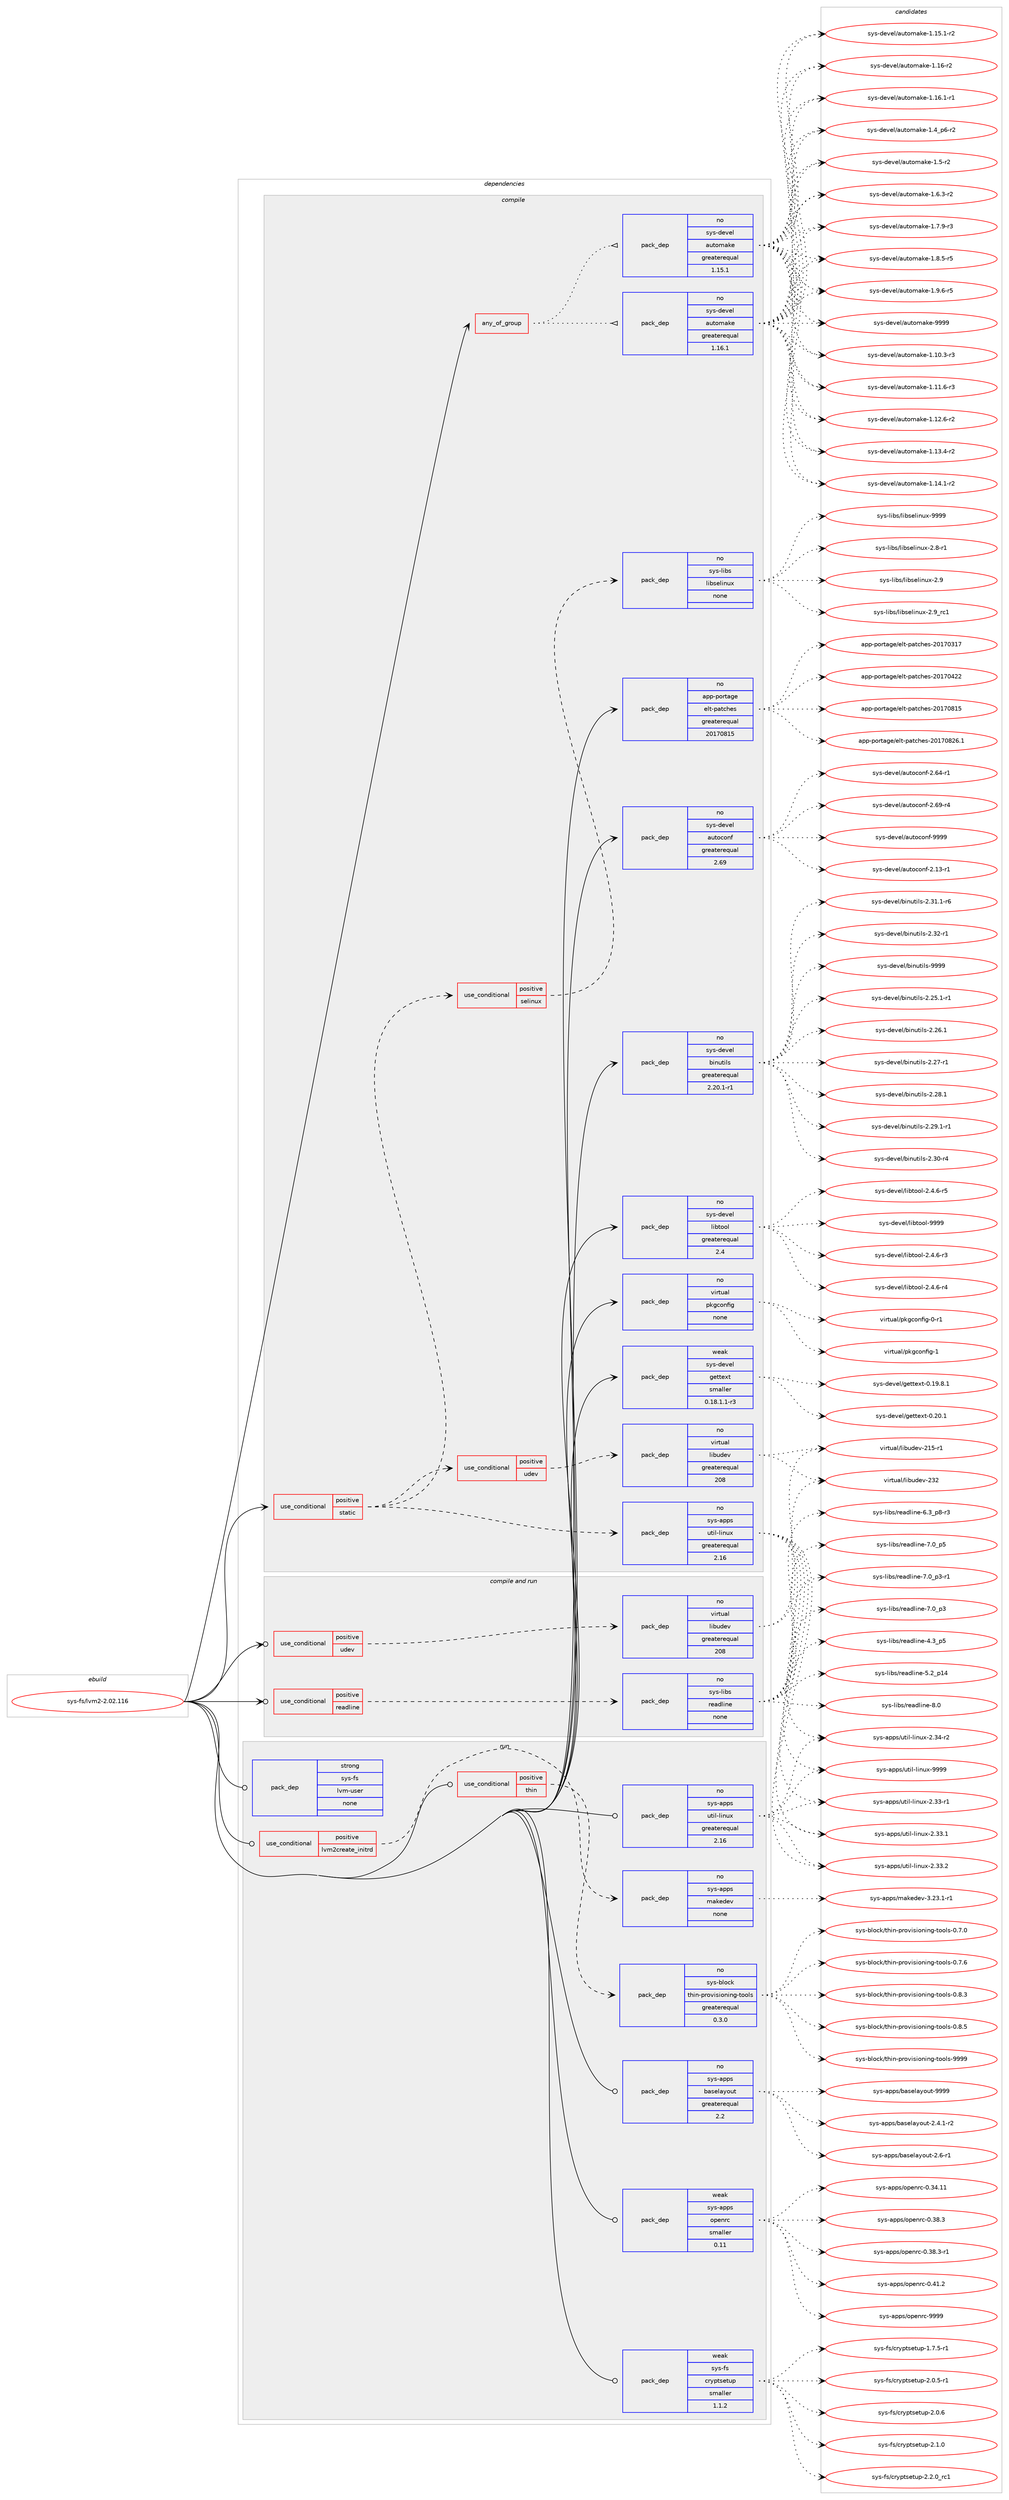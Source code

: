 digraph prolog {

# *************
# Graph options
# *************

newrank=true;
concentrate=true;
compound=true;
graph [rankdir=LR,fontname=Helvetica,fontsize=10,ranksep=1.5];#, ranksep=2.5, nodesep=0.2];
edge  [arrowhead=vee];
node  [fontname=Helvetica,fontsize=10];

# **********
# The ebuild
# **********

subgraph cluster_leftcol {
color=gray;
rank=same;
label=<<i>ebuild</i>>;
id [label="sys-fs/lvm2-2.02.116", color=red, width=4, href="../sys-fs/lvm2-2.02.116.svg"];
}

# ****************
# The dependencies
# ****************

subgraph cluster_midcol {
color=gray;
label=<<i>dependencies</i>>;
subgraph cluster_compile {
fillcolor="#eeeeee";
style=filled;
label=<<i>compile</i>>;
subgraph any15 {
dependency1020 [label=<<TABLE BORDER="0" CELLBORDER="1" CELLSPACING="0" CELLPADDING="4"><TR><TD CELLPADDING="10">any_of_group</TD></TR></TABLE>>, shape=none, color=red];subgraph pack780 {
dependency1021 [label=<<TABLE BORDER="0" CELLBORDER="1" CELLSPACING="0" CELLPADDING="4" WIDTH="220"><TR><TD ROWSPAN="6" CELLPADDING="30">pack_dep</TD></TR><TR><TD WIDTH="110">no</TD></TR><TR><TD>sys-devel</TD></TR><TR><TD>automake</TD></TR><TR><TD>greaterequal</TD></TR><TR><TD>1.16.1</TD></TR></TABLE>>, shape=none, color=blue];
}
dependency1020:e -> dependency1021:w [weight=20,style="dotted",arrowhead="oinv"];
subgraph pack781 {
dependency1022 [label=<<TABLE BORDER="0" CELLBORDER="1" CELLSPACING="0" CELLPADDING="4" WIDTH="220"><TR><TD ROWSPAN="6" CELLPADDING="30">pack_dep</TD></TR><TR><TD WIDTH="110">no</TD></TR><TR><TD>sys-devel</TD></TR><TR><TD>automake</TD></TR><TR><TD>greaterequal</TD></TR><TR><TD>1.15.1</TD></TR></TABLE>>, shape=none, color=blue];
}
dependency1020:e -> dependency1022:w [weight=20,style="dotted",arrowhead="oinv"];
}
id:e -> dependency1020:w [weight=20,style="solid",arrowhead="vee"];
subgraph cond226 {
dependency1023 [label=<<TABLE BORDER="0" CELLBORDER="1" CELLSPACING="0" CELLPADDING="4"><TR><TD ROWSPAN="3" CELLPADDING="10">use_conditional</TD></TR><TR><TD>positive</TD></TR><TR><TD>static</TD></TR></TABLE>>, shape=none, color=red];
subgraph cond227 {
dependency1024 [label=<<TABLE BORDER="0" CELLBORDER="1" CELLSPACING="0" CELLPADDING="4"><TR><TD ROWSPAN="3" CELLPADDING="10">use_conditional</TD></TR><TR><TD>positive</TD></TR><TR><TD>selinux</TD></TR></TABLE>>, shape=none, color=red];
subgraph pack782 {
dependency1025 [label=<<TABLE BORDER="0" CELLBORDER="1" CELLSPACING="0" CELLPADDING="4" WIDTH="220"><TR><TD ROWSPAN="6" CELLPADDING="30">pack_dep</TD></TR><TR><TD WIDTH="110">no</TD></TR><TR><TD>sys-libs</TD></TR><TR><TD>libselinux</TD></TR><TR><TD>none</TD></TR><TR><TD></TD></TR></TABLE>>, shape=none, color=blue];
}
dependency1024:e -> dependency1025:w [weight=20,style="dashed",arrowhead="vee"];
}
dependency1023:e -> dependency1024:w [weight=20,style="dashed",arrowhead="vee"];
subgraph cond228 {
dependency1026 [label=<<TABLE BORDER="0" CELLBORDER="1" CELLSPACING="0" CELLPADDING="4"><TR><TD ROWSPAN="3" CELLPADDING="10">use_conditional</TD></TR><TR><TD>positive</TD></TR><TR><TD>udev</TD></TR></TABLE>>, shape=none, color=red];
subgraph pack783 {
dependency1027 [label=<<TABLE BORDER="0" CELLBORDER="1" CELLSPACING="0" CELLPADDING="4" WIDTH="220"><TR><TD ROWSPAN="6" CELLPADDING="30">pack_dep</TD></TR><TR><TD WIDTH="110">no</TD></TR><TR><TD>virtual</TD></TR><TR><TD>libudev</TD></TR><TR><TD>greaterequal</TD></TR><TR><TD>208</TD></TR></TABLE>>, shape=none, color=blue];
}
dependency1026:e -> dependency1027:w [weight=20,style="dashed",arrowhead="vee"];
}
dependency1023:e -> dependency1026:w [weight=20,style="dashed",arrowhead="vee"];
subgraph pack784 {
dependency1028 [label=<<TABLE BORDER="0" CELLBORDER="1" CELLSPACING="0" CELLPADDING="4" WIDTH="220"><TR><TD ROWSPAN="6" CELLPADDING="30">pack_dep</TD></TR><TR><TD WIDTH="110">no</TD></TR><TR><TD>sys-apps</TD></TR><TR><TD>util-linux</TD></TR><TR><TD>greaterequal</TD></TR><TR><TD>2.16</TD></TR></TABLE>>, shape=none, color=blue];
}
dependency1023:e -> dependency1028:w [weight=20,style="dashed",arrowhead="vee"];
}
id:e -> dependency1023:w [weight=20,style="solid",arrowhead="vee"];
subgraph pack785 {
dependency1029 [label=<<TABLE BORDER="0" CELLBORDER="1" CELLSPACING="0" CELLPADDING="4" WIDTH="220"><TR><TD ROWSPAN="6" CELLPADDING="30">pack_dep</TD></TR><TR><TD WIDTH="110">no</TD></TR><TR><TD>app-portage</TD></TR><TR><TD>elt-patches</TD></TR><TR><TD>greaterequal</TD></TR><TR><TD>20170815</TD></TR></TABLE>>, shape=none, color=blue];
}
id:e -> dependency1029:w [weight=20,style="solid",arrowhead="vee"];
subgraph pack786 {
dependency1030 [label=<<TABLE BORDER="0" CELLBORDER="1" CELLSPACING="0" CELLPADDING="4" WIDTH="220"><TR><TD ROWSPAN="6" CELLPADDING="30">pack_dep</TD></TR><TR><TD WIDTH="110">no</TD></TR><TR><TD>sys-devel</TD></TR><TR><TD>autoconf</TD></TR><TR><TD>greaterequal</TD></TR><TR><TD>2.69</TD></TR></TABLE>>, shape=none, color=blue];
}
id:e -> dependency1030:w [weight=20,style="solid",arrowhead="vee"];
subgraph pack787 {
dependency1031 [label=<<TABLE BORDER="0" CELLBORDER="1" CELLSPACING="0" CELLPADDING="4" WIDTH="220"><TR><TD ROWSPAN="6" CELLPADDING="30">pack_dep</TD></TR><TR><TD WIDTH="110">no</TD></TR><TR><TD>sys-devel</TD></TR><TR><TD>binutils</TD></TR><TR><TD>greaterequal</TD></TR><TR><TD>2.20.1-r1</TD></TR></TABLE>>, shape=none, color=blue];
}
id:e -> dependency1031:w [weight=20,style="solid",arrowhead="vee"];
subgraph pack788 {
dependency1032 [label=<<TABLE BORDER="0" CELLBORDER="1" CELLSPACING="0" CELLPADDING="4" WIDTH="220"><TR><TD ROWSPAN="6" CELLPADDING="30">pack_dep</TD></TR><TR><TD WIDTH="110">no</TD></TR><TR><TD>sys-devel</TD></TR><TR><TD>libtool</TD></TR><TR><TD>greaterequal</TD></TR><TR><TD>2.4</TD></TR></TABLE>>, shape=none, color=blue];
}
id:e -> dependency1032:w [weight=20,style="solid",arrowhead="vee"];
subgraph pack789 {
dependency1033 [label=<<TABLE BORDER="0" CELLBORDER="1" CELLSPACING="0" CELLPADDING="4" WIDTH="220"><TR><TD ROWSPAN="6" CELLPADDING="30">pack_dep</TD></TR><TR><TD WIDTH="110">no</TD></TR><TR><TD>virtual</TD></TR><TR><TD>pkgconfig</TD></TR><TR><TD>none</TD></TR><TR><TD></TD></TR></TABLE>>, shape=none, color=blue];
}
id:e -> dependency1033:w [weight=20,style="solid",arrowhead="vee"];
subgraph pack790 {
dependency1034 [label=<<TABLE BORDER="0" CELLBORDER="1" CELLSPACING="0" CELLPADDING="4" WIDTH="220"><TR><TD ROWSPAN="6" CELLPADDING="30">pack_dep</TD></TR><TR><TD WIDTH="110">weak</TD></TR><TR><TD>sys-devel</TD></TR><TR><TD>gettext</TD></TR><TR><TD>smaller</TD></TR><TR><TD>0.18.1.1-r3</TD></TR></TABLE>>, shape=none, color=blue];
}
id:e -> dependency1034:w [weight=20,style="solid",arrowhead="vee"];
}
subgraph cluster_compileandrun {
fillcolor="#eeeeee";
style=filled;
label=<<i>compile and run</i>>;
subgraph cond229 {
dependency1035 [label=<<TABLE BORDER="0" CELLBORDER="1" CELLSPACING="0" CELLPADDING="4"><TR><TD ROWSPAN="3" CELLPADDING="10">use_conditional</TD></TR><TR><TD>positive</TD></TR><TR><TD>readline</TD></TR></TABLE>>, shape=none, color=red];
subgraph pack791 {
dependency1036 [label=<<TABLE BORDER="0" CELLBORDER="1" CELLSPACING="0" CELLPADDING="4" WIDTH="220"><TR><TD ROWSPAN="6" CELLPADDING="30">pack_dep</TD></TR><TR><TD WIDTH="110">no</TD></TR><TR><TD>sys-libs</TD></TR><TR><TD>readline</TD></TR><TR><TD>none</TD></TR><TR><TD></TD></TR></TABLE>>, shape=none, color=blue];
}
dependency1035:e -> dependency1036:w [weight=20,style="dashed",arrowhead="vee"];
}
id:e -> dependency1035:w [weight=20,style="solid",arrowhead="odotvee"];
subgraph cond230 {
dependency1037 [label=<<TABLE BORDER="0" CELLBORDER="1" CELLSPACING="0" CELLPADDING="4"><TR><TD ROWSPAN="3" CELLPADDING="10">use_conditional</TD></TR><TR><TD>positive</TD></TR><TR><TD>udev</TD></TR></TABLE>>, shape=none, color=red];
subgraph pack792 {
dependency1038 [label=<<TABLE BORDER="0" CELLBORDER="1" CELLSPACING="0" CELLPADDING="4" WIDTH="220"><TR><TD ROWSPAN="6" CELLPADDING="30">pack_dep</TD></TR><TR><TD WIDTH="110">no</TD></TR><TR><TD>virtual</TD></TR><TR><TD>libudev</TD></TR><TR><TD>greaterequal</TD></TR><TR><TD>208</TD></TR></TABLE>>, shape=none, color=blue];
}
dependency1037:e -> dependency1038:w [weight=20,style="dashed",arrowhead="vee"];
}
id:e -> dependency1037:w [weight=20,style="solid",arrowhead="odotvee"];
}
subgraph cluster_run {
fillcolor="#eeeeee";
style=filled;
label=<<i>run</i>>;
subgraph cond231 {
dependency1039 [label=<<TABLE BORDER="0" CELLBORDER="1" CELLSPACING="0" CELLPADDING="4"><TR><TD ROWSPAN="3" CELLPADDING="10">use_conditional</TD></TR><TR><TD>positive</TD></TR><TR><TD>lvm2create_initrd</TD></TR></TABLE>>, shape=none, color=red];
subgraph pack793 {
dependency1040 [label=<<TABLE BORDER="0" CELLBORDER="1" CELLSPACING="0" CELLPADDING="4" WIDTH="220"><TR><TD ROWSPAN="6" CELLPADDING="30">pack_dep</TD></TR><TR><TD WIDTH="110">no</TD></TR><TR><TD>sys-apps</TD></TR><TR><TD>makedev</TD></TR><TR><TD>none</TD></TR><TR><TD></TD></TR></TABLE>>, shape=none, color=blue];
}
dependency1039:e -> dependency1040:w [weight=20,style="dashed",arrowhead="vee"];
}
id:e -> dependency1039:w [weight=20,style="solid",arrowhead="odot"];
subgraph cond232 {
dependency1041 [label=<<TABLE BORDER="0" CELLBORDER="1" CELLSPACING="0" CELLPADDING="4"><TR><TD ROWSPAN="3" CELLPADDING="10">use_conditional</TD></TR><TR><TD>positive</TD></TR><TR><TD>thin</TD></TR></TABLE>>, shape=none, color=red];
subgraph pack794 {
dependency1042 [label=<<TABLE BORDER="0" CELLBORDER="1" CELLSPACING="0" CELLPADDING="4" WIDTH="220"><TR><TD ROWSPAN="6" CELLPADDING="30">pack_dep</TD></TR><TR><TD WIDTH="110">no</TD></TR><TR><TD>sys-block</TD></TR><TR><TD>thin-provisioning-tools</TD></TR><TR><TD>greaterequal</TD></TR><TR><TD>0.3.0</TD></TR></TABLE>>, shape=none, color=blue];
}
dependency1041:e -> dependency1042:w [weight=20,style="dashed",arrowhead="vee"];
}
id:e -> dependency1041:w [weight=20,style="solid",arrowhead="odot"];
subgraph pack795 {
dependency1043 [label=<<TABLE BORDER="0" CELLBORDER="1" CELLSPACING="0" CELLPADDING="4" WIDTH="220"><TR><TD ROWSPAN="6" CELLPADDING="30">pack_dep</TD></TR><TR><TD WIDTH="110">no</TD></TR><TR><TD>sys-apps</TD></TR><TR><TD>baselayout</TD></TR><TR><TD>greaterequal</TD></TR><TR><TD>2.2</TD></TR></TABLE>>, shape=none, color=blue];
}
id:e -> dependency1043:w [weight=20,style="solid",arrowhead="odot"];
subgraph pack796 {
dependency1044 [label=<<TABLE BORDER="0" CELLBORDER="1" CELLSPACING="0" CELLPADDING="4" WIDTH="220"><TR><TD ROWSPAN="6" CELLPADDING="30">pack_dep</TD></TR><TR><TD WIDTH="110">no</TD></TR><TR><TD>sys-apps</TD></TR><TR><TD>util-linux</TD></TR><TR><TD>greaterequal</TD></TR><TR><TD>2.16</TD></TR></TABLE>>, shape=none, color=blue];
}
id:e -> dependency1044:w [weight=20,style="solid",arrowhead="odot"];
subgraph pack797 {
dependency1045 [label=<<TABLE BORDER="0" CELLBORDER="1" CELLSPACING="0" CELLPADDING="4" WIDTH="220"><TR><TD ROWSPAN="6" CELLPADDING="30">pack_dep</TD></TR><TR><TD WIDTH="110">strong</TD></TR><TR><TD>sys-fs</TD></TR><TR><TD>lvm-user</TD></TR><TR><TD>none</TD></TR><TR><TD></TD></TR></TABLE>>, shape=none, color=blue];
}
id:e -> dependency1045:w [weight=20,style="solid",arrowhead="odot"];
subgraph pack798 {
dependency1046 [label=<<TABLE BORDER="0" CELLBORDER="1" CELLSPACING="0" CELLPADDING="4" WIDTH="220"><TR><TD ROWSPAN="6" CELLPADDING="30">pack_dep</TD></TR><TR><TD WIDTH="110">weak</TD></TR><TR><TD>sys-apps</TD></TR><TR><TD>openrc</TD></TR><TR><TD>smaller</TD></TR><TR><TD>0.11</TD></TR></TABLE>>, shape=none, color=blue];
}
id:e -> dependency1046:w [weight=20,style="solid",arrowhead="odot"];
subgraph pack799 {
dependency1047 [label=<<TABLE BORDER="0" CELLBORDER="1" CELLSPACING="0" CELLPADDING="4" WIDTH="220"><TR><TD ROWSPAN="6" CELLPADDING="30">pack_dep</TD></TR><TR><TD WIDTH="110">weak</TD></TR><TR><TD>sys-fs</TD></TR><TR><TD>cryptsetup</TD></TR><TR><TD>smaller</TD></TR><TR><TD>1.1.2</TD></TR></TABLE>>, shape=none, color=blue];
}
id:e -> dependency1047:w [weight=20,style="solid",arrowhead="odot"];
}
}

# **************
# The candidates
# **************

subgraph cluster_choices {
rank=same;
color=gray;
label=<<i>candidates</i>>;

subgraph choice780 {
color=black;
nodesep=1;
choice11512111545100101118101108479711711611110997107101454946494846514511451 [label="sys-devel/automake-1.10.3-r3", color=red, width=4,href="../sys-devel/automake-1.10.3-r3.svg"];
choice11512111545100101118101108479711711611110997107101454946494946544511451 [label="sys-devel/automake-1.11.6-r3", color=red, width=4,href="../sys-devel/automake-1.11.6-r3.svg"];
choice11512111545100101118101108479711711611110997107101454946495046544511450 [label="sys-devel/automake-1.12.6-r2", color=red, width=4,href="../sys-devel/automake-1.12.6-r2.svg"];
choice11512111545100101118101108479711711611110997107101454946495146524511450 [label="sys-devel/automake-1.13.4-r2", color=red, width=4,href="../sys-devel/automake-1.13.4-r2.svg"];
choice11512111545100101118101108479711711611110997107101454946495246494511450 [label="sys-devel/automake-1.14.1-r2", color=red, width=4,href="../sys-devel/automake-1.14.1-r2.svg"];
choice11512111545100101118101108479711711611110997107101454946495346494511450 [label="sys-devel/automake-1.15.1-r2", color=red, width=4,href="../sys-devel/automake-1.15.1-r2.svg"];
choice1151211154510010111810110847971171161111099710710145494649544511450 [label="sys-devel/automake-1.16-r2", color=red, width=4,href="../sys-devel/automake-1.16-r2.svg"];
choice11512111545100101118101108479711711611110997107101454946495446494511449 [label="sys-devel/automake-1.16.1-r1", color=red, width=4,href="../sys-devel/automake-1.16.1-r1.svg"];
choice115121115451001011181011084797117116111109971071014549465295112544511450 [label="sys-devel/automake-1.4_p6-r2", color=red, width=4,href="../sys-devel/automake-1.4_p6-r2.svg"];
choice11512111545100101118101108479711711611110997107101454946534511450 [label="sys-devel/automake-1.5-r2", color=red, width=4,href="../sys-devel/automake-1.5-r2.svg"];
choice115121115451001011181011084797117116111109971071014549465446514511450 [label="sys-devel/automake-1.6.3-r2", color=red, width=4,href="../sys-devel/automake-1.6.3-r2.svg"];
choice115121115451001011181011084797117116111109971071014549465546574511451 [label="sys-devel/automake-1.7.9-r3", color=red, width=4,href="../sys-devel/automake-1.7.9-r3.svg"];
choice115121115451001011181011084797117116111109971071014549465646534511453 [label="sys-devel/automake-1.8.5-r5", color=red, width=4,href="../sys-devel/automake-1.8.5-r5.svg"];
choice115121115451001011181011084797117116111109971071014549465746544511453 [label="sys-devel/automake-1.9.6-r5", color=red, width=4,href="../sys-devel/automake-1.9.6-r5.svg"];
choice115121115451001011181011084797117116111109971071014557575757 [label="sys-devel/automake-9999", color=red, width=4,href="../sys-devel/automake-9999.svg"];
dependency1021:e -> choice11512111545100101118101108479711711611110997107101454946494846514511451:w [style=dotted,weight="100"];
dependency1021:e -> choice11512111545100101118101108479711711611110997107101454946494946544511451:w [style=dotted,weight="100"];
dependency1021:e -> choice11512111545100101118101108479711711611110997107101454946495046544511450:w [style=dotted,weight="100"];
dependency1021:e -> choice11512111545100101118101108479711711611110997107101454946495146524511450:w [style=dotted,weight="100"];
dependency1021:e -> choice11512111545100101118101108479711711611110997107101454946495246494511450:w [style=dotted,weight="100"];
dependency1021:e -> choice11512111545100101118101108479711711611110997107101454946495346494511450:w [style=dotted,weight="100"];
dependency1021:e -> choice1151211154510010111810110847971171161111099710710145494649544511450:w [style=dotted,weight="100"];
dependency1021:e -> choice11512111545100101118101108479711711611110997107101454946495446494511449:w [style=dotted,weight="100"];
dependency1021:e -> choice115121115451001011181011084797117116111109971071014549465295112544511450:w [style=dotted,weight="100"];
dependency1021:e -> choice11512111545100101118101108479711711611110997107101454946534511450:w [style=dotted,weight="100"];
dependency1021:e -> choice115121115451001011181011084797117116111109971071014549465446514511450:w [style=dotted,weight="100"];
dependency1021:e -> choice115121115451001011181011084797117116111109971071014549465546574511451:w [style=dotted,weight="100"];
dependency1021:e -> choice115121115451001011181011084797117116111109971071014549465646534511453:w [style=dotted,weight="100"];
dependency1021:e -> choice115121115451001011181011084797117116111109971071014549465746544511453:w [style=dotted,weight="100"];
dependency1021:e -> choice115121115451001011181011084797117116111109971071014557575757:w [style=dotted,weight="100"];
}
subgraph choice781 {
color=black;
nodesep=1;
choice11512111545100101118101108479711711611110997107101454946494846514511451 [label="sys-devel/automake-1.10.3-r3", color=red, width=4,href="../sys-devel/automake-1.10.3-r3.svg"];
choice11512111545100101118101108479711711611110997107101454946494946544511451 [label="sys-devel/automake-1.11.6-r3", color=red, width=4,href="../sys-devel/automake-1.11.6-r3.svg"];
choice11512111545100101118101108479711711611110997107101454946495046544511450 [label="sys-devel/automake-1.12.6-r2", color=red, width=4,href="../sys-devel/automake-1.12.6-r2.svg"];
choice11512111545100101118101108479711711611110997107101454946495146524511450 [label="sys-devel/automake-1.13.4-r2", color=red, width=4,href="../sys-devel/automake-1.13.4-r2.svg"];
choice11512111545100101118101108479711711611110997107101454946495246494511450 [label="sys-devel/automake-1.14.1-r2", color=red, width=4,href="../sys-devel/automake-1.14.1-r2.svg"];
choice11512111545100101118101108479711711611110997107101454946495346494511450 [label="sys-devel/automake-1.15.1-r2", color=red, width=4,href="../sys-devel/automake-1.15.1-r2.svg"];
choice1151211154510010111810110847971171161111099710710145494649544511450 [label="sys-devel/automake-1.16-r2", color=red, width=4,href="../sys-devel/automake-1.16-r2.svg"];
choice11512111545100101118101108479711711611110997107101454946495446494511449 [label="sys-devel/automake-1.16.1-r1", color=red, width=4,href="../sys-devel/automake-1.16.1-r1.svg"];
choice115121115451001011181011084797117116111109971071014549465295112544511450 [label="sys-devel/automake-1.4_p6-r2", color=red, width=4,href="../sys-devel/automake-1.4_p6-r2.svg"];
choice11512111545100101118101108479711711611110997107101454946534511450 [label="sys-devel/automake-1.5-r2", color=red, width=4,href="../sys-devel/automake-1.5-r2.svg"];
choice115121115451001011181011084797117116111109971071014549465446514511450 [label="sys-devel/automake-1.6.3-r2", color=red, width=4,href="../sys-devel/automake-1.6.3-r2.svg"];
choice115121115451001011181011084797117116111109971071014549465546574511451 [label="sys-devel/automake-1.7.9-r3", color=red, width=4,href="../sys-devel/automake-1.7.9-r3.svg"];
choice115121115451001011181011084797117116111109971071014549465646534511453 [label="sys-devel/automake-1.8.5-r5", color=red, width=4,href="../sys-devel/automake-1.8.5-r5.svg"];
choice115121115451001011181011084797117116111109971071014549465746544511453 [label="sys-devel/automake-1.9.6-r5", color=red, width=4,href="../sys-devel/automake-1.9.6-r5.svg"];
choice115121115451001011181011084797117116111109971071014557575757 [label="sys-devel/automake-9999", color=red, width=4,href="../sys-devel/automake-9999.svg"];
dependency1022:e -> choice11512111545100101118101108479711711611110997107101454946494846514511451:w [style=dotted,weight="100"];
dependency1022:e -> choice11512111545100101118101108479711711611110997107101454946494946544511451:w [style=dotted,weight="100"];
dependency1022:e -> choice11512111545100101118101108479711711611110997107101454946495046544511450:w [style=dotted,weight="100"];
dependency1022:e -> choice11512111545100101118101108479711711611110997107101454946495146524511450:w [style=dotted,weight="100"];
dependency1022:e -> choice11512111545100101118101108479711711611110997107101454946495246494511450:w [style=dotted,weight="100"];
dependency1022:e -> choice11512111545100101118101108479711711611110997107101454946495346494511450:w [style=dotted,weight="100"];
dependency1022:e -> choice1151211154510010111810110847971171161111099710710145494649544511450:w [style=dotted,weight="100"];
dependency1022:e -> choice11512111545100101118101108479711711611110997107101454946495446494511449:w [style=dotted,weight="100"];
dependency1022:e -> choice115121115451001011181011084797117116111109971071014549465295112544511450:w [style=dotted,weight="100"];
dependency1022:e -> choice11512111545100101118101108479711711611110997107101454946534511450:w [style=dotted,weight="100"];
dependency1022:e -> choice115121115451001011181011084797117116111109971071014549465446514511450:w [style=dotted,weight="100"];
dependency1022:e -> choice115121115451001011181011084797117116111109971071014549465546574511451:w [style=dotted,weight="100"];
dependency1022:e -> choice115121115451001011181011084797117116111109971071014549465646534511453:w [style=dotted,weight="100"];
dependency1022:e -> choice115121115451001011181011084797117116111109971071014549465746544511453:w [style=dotted,weight="100"];
dependency1022:e -> choice115121115451001011181011084797117116111109971071014557575757:w [style=dotted,weight="100"];
}
subgraph choice782 {
color=black;
nodesep=1;
choice11512111545108105981154710810598115101108105110117120455046564511449 [label="sys-libs/libselinux-2.8-r1", color=red, width=4,href="../sys-libs/libselinux-2.8-r1.svg"];
choice1151211154510810598115471081059811510110810511011712045504657 [label="sys-libs/libselinux-2.9", color=red, width=4,href="../sys-libs/libselinux-2.9.svg"];
choice1151211154510810598115471081059811510110810511011712045504657951149949 [label="sys-libs/libselinux-2.9_rc1", color=red, width=4,href="../sys-libs/libselinux-2.9_rc1.svg"];
choice115121115451081059811547108105981151011081051101171204557575757 [label="sys-libs/libselinux-9999", color=red, width=4,href="../sys-libs/libselinux-9999.svg"];
dependency1025:e -> choice11512111545108105981154710810598115101108105110117120455046564511449:w [style=dotted,weight="100"];
dependency1025:e -> choice1151211154510810598115471081059811510110810511011712045504657:w [style=dotted,weight="100"];
dependency1025:e -> choice1151211154510810598115471081059811510110810511011712045504657951149949:w [style=dotted,weight="100"];
dependency1025:e -> choice115121115451081059811547108105981151011081051101171204557575757:w [style=dotted,weight="100"];
}
subgraph choice783 {
color=black;
nodesep=1;
choice118105114116117971084710810598117100101118455049534511449 [label="virtual/libudev-215-r1", color=red, width=4,href="../virtual/libudev-215-r1.svg"];
choice11810511411611797108471081059811710010111845505150 [label="virtual/libudev-232", color=red, width=4,href="../virtual/libudev-232.svg"];
dependency1027:e -> choice118105114116117971084710810598117100101118455049534511449:w [style=dotted,weight="100"];
dependency1027:e -> choice11810511411611797108471081059811710010111845505150:w [style=dotted,weight="100"];
}
subgraph choice784 {
color=black;
nodesep=1;
choice1151211154597112112115471171161051084510810511011712045504651514511449 [label="sys-apps/util-linux-2.33-r1", color=red, width=4,href="../sys-apps/util-linux-2.33-r1.svg"];
choice1151211154597112112115471171161051084510810511011712045504651514649 [label="sys-apps/util-linux-2.33.1", color=red, width=4,href="../sys-apps/util-linux-2.33.1.svg"];
choice1151211154597112112115471171161051084510810511011712045504651514650 [label="sys-apps/util-linux-2.33.2", color=red, width=4,href="../sys-apps/util-linux-2.33.2.svg"];
choice1151211154597112112115471171161051084510810511011712045504651524511450 [label="sys-apps/util-linux-2.34-r2", color=red, width=4,href="../sys-apps/util-linux-2.34-r2.svg"];
choice115121115459711211211547117116105108451081051101171204557575757 [label="sys-apps/util-linux-9999", color=red, width=4,href="../sys-apps/util-linux-9999.svg"];
dependency1028:e -> choice1151211154597112112115471171161051084510810511011712045504651514511449:w [style=dotted,weight="100"];
dependency1028:e -> choice1151211154597112112115471171161051084510810511011712045504651514649:w [style=dotted,weight="100"];
dependency1028:e -> choice1151211154597112112115471171161051084510810511011712045504651514650:w [style=dotted,weight="100"];
dependency1028:e -> choice1151211154597112112115471171161051084510810511011712045504651524511450:w [style=dotted,weight="100"];
dependency1028:e -> choice115121115459711211211547117116105108451081051101171204557575757:w [style=dotted,weight="100"];
}
subgraph choice785 {
color=black;
nodesep=1;
choice97112112451121111141169710310147101108116451129711699104101115455048495548514955 [label="app-portage/elt-patches-20170317", color=red, width=4,href="../app-portage/elt-patches-20170317.svg"];
choice97112112451121111141169710310147101108116451129711699104101115455048495548525050 [label="app-portage/elt-patches-20170422", color=red, width=4,href="../app-portage/elt-patches-20170422.svg"];
choice97112112451121111141169710310147101108116451129711699104101115455048495548564953 [label="app-portage/elt-patches-20170815", color=red, width=4,href="../app-portage/elt-patches-20170815.svg"];
choice971121124511211111411697103101471011081164511297116991041011154550484955485650544649 [label="app-portage/elt-patches-20170826.1", color=red, width=4,href="../app-portage/elt-patches-20170826.1.svg"];
dependency1029:e -> choice97112112451121111141169710310147101108116451129711699104101115455048495548514955:w [style=dotted,weight="100"];
dependency1029:e -> choice97112112451121111141169710310147101108116451129711699104101115455048495548525050:w [style=dotted,weight="100"];
dependency1029:e -> choice97112112451121111141169710310147101108116451129711699104101115455048495548564953:w [style=dotted,weight="100"];
dependency1029:e -> choice971121124511211111411697103101471011081164511297116991041011154550484955485650544649:w [style=dotted,weight="100"];
}
subgraph choice786 {
color=black;
nodesep=1;
choice1151211154510010111810110847971171161119911111010245504649514511449 [label="sys-devel/autoconf-2.13-r1", color=red, width=4,href="../sys-devel/autoconf-2.13-r1.svg"];
choice1151211154510010111810110847971171161119911111010245504654524511449 [label="sys-devel/autoconf-2.64-r1", color=red, width=4,href="../sys-devel/autoconf-2.64-r1.svg"];
choice1151211154510010111810110847971171161119911111010245504654574511452 [label="sys-devel/autoconf-2.69-r4", color=red, width=4,href="../sys-devel/autoconf-2.69-r4.svg"];
choice115121115451001011181011084797117116111991111101024557575757 [label="sys-devel/autoconf-9999", color=red, width=4,href="../sys-devel/autoconf-9999.svg"];
dependency1030:e -> choice1151211154510010111810110847971171161119911111010245504649514511449:w [style=dotted,weight="100"];
dependency1030:e -> choice1151211154510010111810110847971171161119911111010245504654524511449:w [style=dotted,weight="100"];
dependency1030:e -> choice1151211154510010111810110847971171161119911111010245504654574511452:w [style=dotted,weight="100"];
dependency1030:e -> choice115121115451001011181011084797117116111991111101024557575757:w [style=dotted,weight="100"];
}
subgraph choice787 {
color=black;
nodesep=1;
choice115121115451001011181011084798105110117116105108115455046505346494511449 [label="sys-devel/binutils-2.25.1-r1", color=red, width=4,href="../sys-devel/binutils-2.25.1-r1.svg"];
choice11512111545100101118101108479810511011711610510811545504650544649 [label="sys-devel/binutils-2.26.1", color=red, width=4,href="../sys-devel/binutils-2.26.1.svg"];
choice11512111545100101118101108479810511011711610510811545504650554511449 [label="sys-devel/binutils-2.27-r1", color=red, width=4,href="../sys-devel/binutils-2.27-r1.svg"];
choice11512111545100101118101108479810511011711610510811545504650564649 [label="sys-devel/binutils-2.28.1", color=red, width=4,href="../sys-devel/binutils-2.28.1.svg"];
choice115121115451001011181011084798105110117116105108115455046505746494511449 [label="sys-devel/binutils-2.29.1-r1", color=red, width=4,href="../sys-devel/binutils-2.29.1-r1.svg"];
choice11512111545100101118101108479810511011711610510811545504651484511452 [label="sys-devel/binutils-2.30-r4", color=red, width=4,href="../sys-devel/binutils-2.30-r4.svg"];
choice115121115451001011181011084798105110117116105108115455046514946494511454 [label="sys-devel/binutils-2.31.1-r6", color=red, width=4,href="../sys-devel/binutils-2.31.1-r6.svg"];
choice11512111545100101118101108479810511011711610510811545504651504511449 [label="sys-devel/binutils-2.32-r1", color=red, width=4,href="../sys-devel/binutils-2.32-r1.svg"];
choice1151211154510010111810110847981051101171161051081154557575757 [label="sys-devel/binutils-9999", color=red, width=4,href="../sys-devel/binutils-9999.svg"];
dependency1031:e -> choice115121115451001011181011084798105110117116105108115455046505346494511449:w [style=dotted,weight="100"];
dependency1031:e -> choice11512111545100101118101108479810511011711610510811545504650544649:w [style=dotted,weight="100"];
dependency1031:e -> choice11512111545100101118101108479810511011711610510811545504650554511449:w [style=dotted,weight="100"];
dependency1031:e -> choice11512111545100101118101108479810511011711610510811545504650564649:w [style=dotted,weight="100"];
dependency1031:e -> choice115121115451001011181011084798105110117116105108115455046505746494511449:w [style=dotted,weight="100"];
dependency1031:e -> choice11512111545100101118101108479810511011711610510811545504651484511452:w [style=dotted,weight="100"];
dependency1031:e -> choice115121115451001011181011084798105110117116105108115455046514946494511454:w [style=dotted,weight="100"];
dependency1031:e -> choice11512111545100101118101108479810511011711610510811545504651504511449:w [style=dotted,weight="100"];
dependency1031:e -> choice1151211154510010111810110847981051101171161051081154557575757:w [style=dotted,weight="100"];
}
subgraph choice788 {
color=black;
nodesep=1;
choice1151211154510010111810110847108105981161111111084550465246544511451 [label="sys-devel/libtool-2.4.6-r3", color=red, width=4,href="../sys-devel/libtool-2.4.6-r3.svg"];
choice1151211154510010111810110847108105981161111111084550465246544511452 [label="sys-devel/libtool-2.4.6-r4", color=red, width=4,href="../sys-devel/libtool-2.4.6-r4.svg"];
choice1151211154510010111810110847108105981161111111084550465246544511453 [label="sys-devel/libtool-2.4.6-r5", color=red, width=4,href="../sys-devel/libtool-2.4.6-r5.svg"];
choice1151211154510010111810110847108105981161111111084557575757 [label="sys-devel/libtool-9999", color=red, width=4,href="../sys-devel/libtool-9999.svg"];
dependency1032:e -> choice1151211154510010111810110847108105981161111111084550465246544511451:w [style=dotted,weight="100"];
dependency1032:e -> choice1151211154510010111810110847108105981161111111084550465246544511452:w [style=dotted,weight="100"];
dependency1032:e -> choice1151211154510010111810110847108105981161111111084550465246544511453:w [style=dotted,weight="100"];
dependency1032:e -> choice1151211154510010111810110847108105981161111111084557575757:w [style=dotted,weight="100"];
}
subgraph choice789 {
color=black;
nodesep=1;
choice11810511411611797108471121071039911111010210510345484511449 [label="virtual/pkgconfig-0-r1", color=red, width=4,href="../virtual/pkgconfig-0-r1.svg"];
choice1181051141161179710847112107103991111101021051034549 [label="virtual/pkgconfig-1", color=red, width=4,href="../virtual/pkgconfig-1.svg"];
dependency1033:e -> choice11810511411611797108471121071039911111010210510345484511449:w [style=dotted,weight="100"];
dependency1033:e -> choice1181051141161179710847112107103991111101021051034549:w [style=dotted,weight="100"];
}
subgraph choice790 {
color=black;
nodesep=1;
choice1151211154510010111810110847103101116116101120116454846495746564649 [label="sys-devel/gettext-0.19.8.1", color=red, width=4,href="../sys-devel/gettext-0.19.8.1.svg"];
choice115121115451001011181011084710310111611610112011645484650484649 [label="sys-devel/gettext-0.20.1", color=red, width=4,href="../sys-devel/gettext-0.20.1.svg"];
dependency1034:e -> choice1151211154510010111810110847103101116116101120116454846495746564649:w [style=dotted,weight="100"];
dependency1034:e -> choice115121115451001011181011084710310111611610112011645484650484649:w [style=dotted,weight="100"];
}
subgraph choice791 {
color=black;
nodesep=1;
choice11512111545108105981154711410197100108105110101455246519511253 [label="sys-libs/readline-4.3_p5", color=red, width=4,href="../sys-libs/readline-4.3_p5.svg"];
choice1151211154510810598115471141019710010810511010145534650951124952 [label="sys-libs/readline-5.2_p14", color=red, width=4,href="../sys-libs/readline-5.2_p14.svg"];
choice115121115451081059811547114101971001081051101014554465195112564511451 [label="sys-libs/readline-6.3_p8-r3", color=red, width=4,href="../sys-libs/readline-6.3_p8-r3.svg"];
choice11512111545108105981154711410197100108105110101455546489511251 [label="sys-libs/readline-7.0_p3", color=red, width=4,href="../sys-libs/readline-7.0_p3.svg"];
choice115121115451081059811547114101971001081051101014555464895112514511449 [label="sys-libs/readline-7.0_p3-r1", color=red, width=4,href="../sys-libs/readline-7.0_p3-r1.svg"];
choice11512111545108105981154711410197100108105110101455546489511253 [label="sys-libs/readline-7.0_p5", color=red, width=4,href="../sys-libs/readline-7.0_p5.svg"];
choice1151211154510810598115471141019710010810511010145564648 [label="sys-libs/readline-8.0", color=red, width=4,href="../sys-libs/readline-8.0.svg"];
dependency1036:e -> choice11512111545108105981154711410197100108105110101455246519511253:w [style=dotted,weight="100"];
dependency1036:e -> choice1151211154510810598115471141019710010810511010145534650951124952:w [style=dotted,weight="100"];
dependency1036:e -> choice115121115451081059811547114101971001081051101014554465195112564511451:w [style=dotted,weight="100"];
dependency1036:e -> choice11512111545108105981154711410197100108105110101455546489511251:w [style=dotted,weight="100"];
dependency1036:e -> choice115121115451081059811547114101971001081051101014555464895112514511449:w [style=dotted,weight="100"];
dependency1036:e -> choice11512111545108105981154711410197100108105110101455546489511253:w [style=dotted,weight="100"];
dependency1036:e -> choice1151211154510810598115471141019710010810511010145564648:w [style=dotted,weight="100"];
}
subgraph choice792 {
color=black;
nodesep=1;
choice118105114116117971084710810598117100101118455049534511449 [label="virtual/libudev-215-r1", color=red, width=4,href="../virtual/libudev-215-r1.svg"];
choice11810511411611797108471081059811710010111845505150 [label="virtual/libudev-232", color=red, width=4,href="../virtual/libudev-232.svg"];
dependency1038:e -> choice118105114116117971084710810598117100101118455049534511449:w [style=dotted,weight="100"];
dependency1038:e -> choice11810511411611797108471081059811710010111845505150:w [style=dotted,weight="100"];
}
subgraph choice793 {
color=black;
nodesep=1;
choice11512111545971121121154710997107101100101118455146505146494511449 [label="sys-apps/makedev-3.23.1-r1", color=red, width=4,href="../sys-apps/makedev-3.23.1-r1.svg"];
dependency1040:e -> choice11512111545971121121154710997107101100101118455146505146494511449:w [style=dotted,weight="100"];
}
subgraph choice794 {
color=black;
nodesep=1;
choice115121115459810811199107471161041051104511211411111810511510511111010511010345116111111108115454846554648 [label="sys-block/thin-provisioning-tools-0.7.0", color=red, width=4,href="../sys-block/thin-provisioning-tools-0.7.0.svg"];
choice115121115459810811199107471161041051104511211411111810511510511111010511010345116111111108115454846554654 [label="sys-block/thin-provisioning-tools-0.7.6", color=red, width=4,href="../sys-block/thin-provisioning-tools-0.7.6.svg"];
choice115121115459810811199107471161041051104511211411111810511510511111010511010345116111111108115454846564651 [label="sys-block/thin-provisioning-tools-0.8.3", color=red, width=4,href="../sys-block/thin-provisioning-tools-0.8.3.svg"];
choice115121115459810811199107471161041051104511211411111810511510511111010511010345116111111108115454846564653 [label="sys-block/thin-provisioning-tools-0.8.5", color=red, width=4,href="../sys-block/thin-provisioning-tools-0.8.5.svg"];
choice1151211154598108111991074711610410511045112114111118105115105111110105110103451161111111081154557575757 [label="sys-block/thin-provisioning-tools-9999", color=red, width=4,href="../sys-block/thin-provisioning-tools-9999.svg"];
dependency1042:e -> choice115121115459810811199107471161041051104511211411111810511510511111010511010345116111111108115454846554648:w [style=dotted,weight="100"];
dependency1042:e -> choice115121115459810811199107471161041051104511211411111810511510511111010511010345116111111108115454846554654:w [style=dotted,weight="100"];
dependency1042:e -> choice115121115459810811199107471161041051104511211411111810511510511111010511010345116111111108115454846564651:w [style=dotted,weight="100"];
dependency1042:e -> choice115121115459810811199107471161041051104511211411111810511510511111010511010345116111111108115454846564653:w [style=dotted,weight="100"];
dependency1042:e -> choice1151211154598108111991074711610410511045112114111118105115105111110105110103451161111111081154557575757:w [style=dotted,weight="100"];
}
subgraph choice795 {
color=black;
nodesep=1;
choice1151211154597112112115479897115101108971211111171164550465246494511450 [label="sys-apps/baselayout-2.4.1-r2", color=red, width=4,href="../sys-apps/baselayout-2.4.1-r2.svg"];
choice115121115459711211211547989711510110897121111117116455046544511449 [label="sys-apps/baselayout-2.6-r1", color=red, width=4,href="../sys-apps/baselayout-2.6-r1.svg"];
choice1151211154597112112115479897115101108971211111171164557575757 [label="sys-apps/baselayout-9999", color=red, width=4,href="../sys-apps/baselayout-9999.svg"];
dependency1043:e -> choice1151211154597112112115479897115101108971211111171164550465246494511450:w [style=dotted,weight="100"];
dependency1043:e -> choice115121115459711211211547989711510110897121111117116455046544511449:w [style=dotted,weight="100"];
dependency1043:e -> choice1151211154597112112115479897115101108971211111171164557575757:w [style=dotted,weight="100"];
}
subgraph choice796 {
color=black;
nodesep=1;
choice1151211154597112112115471171161051084510810511011712045504651514511449 [label="sys-apps/util-linux-2.33-r1", color=red, width=4,href="../sys-apps/util-linux-2.33-r1.svg"];
choice1151211154597112112115471171161051084510810511011712045504651514649 [label="sys-apps/util-linux-2.33.1", color=red, width=4,href="../sys-apps/util-linux-2.33.1.svg"];
choice1151211154597112112115471171161051084510810511011712045504651514650 [label="sys-apps/util-linux-2.33.2", color=red, width=4,href="../sys-apps/util-linux-2.33.2.svg"];
choice1151211154597112112115471171161051084510810511011712045504651524511450 [label="sys-apps/util-linux-2.34-r2", color=red, width=4,href="../sys-apps/util-linux-2.34-r2.svg"];
choice115121115459711211211547117116105108451081051101171204557575757 [label="sys-apps/util-linux-9999", color=red, width=4,href="../sys-apps/util-linux-9999.svg"];
dependency1044:e -> choice1151211154597112112115471171161051084510810511011712045504651514511449:w [style=dotted,weight="100"];
dependency1044:e -> choice1151211154597112112115471171161051084510810511011712045504651514649:w [style=dotted,weight="100"];
dependency1044:e -> choice1151211154597112112115471171161051084510810511011712045504651514650:w [style=dotted,weight="100"];
dependency1044:e -> choice1151211154597112112115471171161051084510810511011712045504651524511450:w [style=dotted,weight="100"];
dependency1044:e -> choice115121115459711211211547117116105108451081051101171204557575757:w [style=dotted,weight="100"];
}
subgraph choice797 {
color=black;
nodesep=1;
}
subgraph choice798 {
color=black;
nodesep=1;
choice115121115459711211211547111112101110114994548465152464949 [label="sys-apps/openrc-0.34.11", color=red, width=4,href="../sys-apps/openrc-0.34.11.svg"];
choice1151211154597112112115471111121011101149945484651564651 [label="sys-apps/openrc-0.38.3", color=red, width=4,href="../sys-apps/openrc-0.38.3.svg"];
choice11512111545971121121154711111210111011499454846515646514511449 [label="sys-apps/openrc-0.38.3-r1", color=red, width=4,href="../sys-apps/openrc-0.38.3-r1.svg"];
choice1151211154597112112115471111121011101149945484652494650 [label="sys-apps/openrc-0.41.2", color=red, width=4,href="../sys-apps/openrc-0.41.2.svg"];
choice115121115459711211211547111112101110114994557575757 [label="sys-apps/openrc-9999", color=red, width=4,href="../sys-apps/openrc-9999.svg"];
dependency1046:e -> choice115121115459711211211547111112101110114994548465152464949:w [style=dotted,weight="100"];
dependency1046:e -> choice1151211154597112112115471111121011101149945484651564651:w [style=dotted,weight="100"];
dependency1046:e -> choice11512111545971121121154711111210111011499454846515646514511449:w [style=dotted,weight="100"];
dependency1046:e -> choice1151211154597112112115471111121011101149945484652494650:w [style=dotted,weight="100"];
dependency1046:e -> choice115121115459711211211547111112101110114994557575757:w [style=dotted,weight="100"];
}
subgraph choice799 {
color=black;
nodesep=1;
choice1151211154510211547991141211121161151011161171124549465546534511449 [label="sys-fs/cryptsetup-1.7.5-r1", color=red, width=4,href="../sys-fs/cryptsetup-1.7.5-r1.svg"];
choice1151211154510211547991141211121161151011161171124550464846534511449 [label="sys-fs/cryptsetup-2.0.5-r1", color=red, width=4,href="../sys-fs/cryptsetup-2.0.5-r1.svg"];
choice115121115451021154799114121112116115101116117112455046484654 [label="sys-fs/cryptsetup-2.0.6", color=red, width=4,href="../sys-fs/cryptsetup-2.0.6.svg"];
choice115121115451021154799114121112116115101116117112455046494648 [label="sys-fs/cryptsetup-2.1.0", color=red, width=4,href="../sys-fs/cryptsetup-2.1.0.svg"];
choice115121115451021154799114121112116115101116117112455046504648951149949 [label="sys-fs/cryptsetup-2.2.0_rc1", color=red, width=4,href="../sys-fs/cryptsetup-2.2.0_rc1.svg"];
dependency1047:e -> choice1151211154510211547991141211121161151011161171124549465546534511449:w [style=dotted,weight="100"];
dependency1047:e -> choice1151211154510211547991141211121161151011161171124550464846534511449:w [style=dotted,weight="100"];
dependency1047:e -> choice115121115451021154799114121112116115101116117112455046484654:w [style=dotted,weight="100"];
dependency1047:e -> choice115121115451021154799114121112116115101116117112455046494648:w [style=dotted,weight="100"];
dependency1047:e -> choice115121115451021154799114121112116115101116117112455046504648951149949:w [style=dotted,weight="100"];
}
}

}
